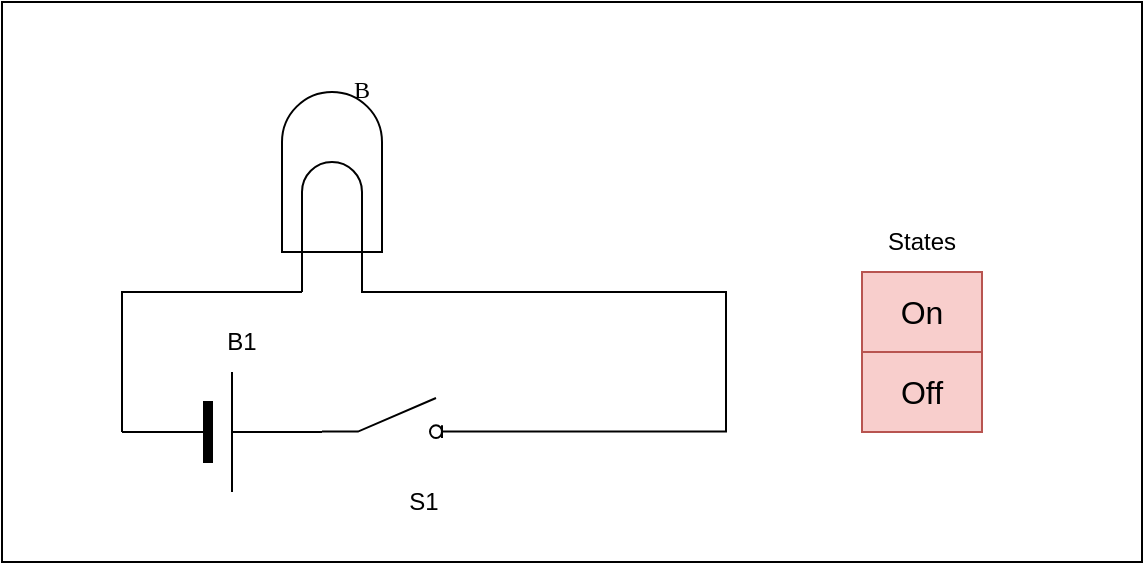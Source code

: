 <mxfile version="24.7.7" pages="3">
  <diagram name="Single Switch" id="7e0a89b8-554c-2b80-1dc8-d5c74ca68de4">
    <mxGraphModel dx="1364" dy="749" grid="1" gridSize="10" guides="1" tooltips="1" connect="1" arrows="1" fold="1" page="1" pageScale="1" pageWidth="1100" pageHeight="850" background="none" math="0" shadow="0">
      <root>
        <mxCell id="0" />
        <mxCell id="1" parent="0" />
        <mxCell id="JuqN1-tc5hWd8AMc-UZk-3" value="" style="rounded=0;whiteSpace=wrap;html=1;" vertex="1" parent="1">
          <mxGeometry x="20" y="35" width="570" height="280" as="geometry" />
        </mxCell>
        <mxCell id="1cb643a89b7d889d-9" style="edgeStyle=orthogonalEdgeStyle;rounded=0;html=1;exitX=0;exitY=0.5;exitPerimeter=0;labelBackgroundColor=none;startArrow=none;startFill=0;startSize=5;endArrow=none;endFill=0;endSize=5;jettySize=auto;orthogonalLoop=1;strokeWidth=1;fontFamily=Verdana;fontSize=12" parent="1" edge="1">
          <mxGeometry relative="1" as="geometry">
            <Array as="points">
              <mxPoint x="122" y="300" />
            </Array>
            <mxPoint x="162" y="300" as="sourcePoint" />
          </mxGeometry>
        </mxCell>
        <mxCell id="w1N_9cBPUNVzg40DGxFk-7" value="" style="group" parent="1" vertex="1" connectable="0">
          <mxGeometry x="80" y="70" width="302" height="210" as="geometry" />
        </mxCell>
        <mxCell id="1cb643a89b7d889d-8" style="edgeStyle=orthogonalEdgeStyle;rounded=0;html=1;entryX=0.2;entryY=1;entryPerimeter=0;labelBackgroundColor=none;startArrow=none;startFill=0;startSize=5;endArrow=none;endFill=0;endSize=5;jettySize=auto;orthogonalLoop=1;strokeWidth=1;fontFamily=Verdana;fontSize=12;entryDx=0;entryDy=0;" parent="w1N_9cBPUNVzg40DGxFk-7" target="w1N_9cBPUNVzg40DGxFk-1" edge="1">
          <mxGeometry relative="1" as="geometry">
            <mxPoint y="180" as="sourcePoint" />
            <mxPoint x="-68" y="180" as="targetPoint" />
            <Array as="points">
              <mxPoint y="110" />
              <mxPoint x="90" y="110" />
            </Array>
          </mxGeometry>
        </mxCell>
        <mxCell id="1cb643a89b7d889d-16" style="edgeStyle=orthogonalEdgeStyle;rounded=0;html=1;exitX=1;exitY=0.84;labelBackgroundColor=none;startArrow=none;startFill=0;startSize=5;endArrow=none;endFill=0;endSize=5;jettySize=auto;orthogonalLoop=1;strokeWidth=1;fontFamily=Verdana;fontSize=12;exitDx=0;exitDy=0;entryX=0.35;entryY=0.6;entryDx=0;entryDy=0;entryPerimeter=0;" parent="w1N_9cBPUNVzg40DGxFk-7" source="w1N_9cBPUNVzg40DGxFk-6" target="VuVPS5KJBOoQBnHny8Ev-1" edge="1">
          <mxGeometry relative="1" as="geometry">
            <mxPoint x="130" y="50" as="targetPoint" />
            <Array as="points">
              <mxPoint x="302" y="180" />
              <mxPoint x="302" y="110" />
              <mxPoint x="120" y="110" />
            </Array>
            <mxPoint x="212" y="180" as="sourcePoint" />
          </mxGeometry>
        </mxCell>
        <mxCell id="VuVPS5KJBOoQBnHny8Ev-1" value="B" style="shape=waypoint;sketch=0;fillStyle=solid;size=6;pointerEvents=1;points=[];fillColor=none;resizable=0;rotatable=0;perimeter=centerPerimeter;snapToPoint=1;verticalAlign=top;spacingBottom=0;spacingTop=-5;fontFamily=Verdana;fontSize=12;" parent="w1N_9cBPUNVzg40DGxFk-7" vertex="1">
          <mxGeometry x="100" width="40" height="40" as="geometry" />
        </mxCell>
        <mxCell id="w1N_9cBPUNVzg40DGxFk-1" value="" style="verticalLabelPosition=bottom;shadow=0;dashed=0;align=center;html=1;verticalAlign=top;shape=mxgraph.electrical.opto_electronics.lamp" parent="w1N_9cBPUNVzg40DGxFk-7" vertex="1">
          <mxGeometry x="80" y="10" width="50" height="100" as="geometry" />
        </mxCell>
        <mxCell id="w1N_9cBPUNVzg40DGxFk-5" value="" style="verticalLabelPosition=bottom;shadow=0;dashed=0;align=center;fillColor=strokeColor;html=1;verticalAlign=top;strokeWidth=1;shape=mxgraph.electrical.miscellaneous.monocell_battery;" parent="w1N_9cBPUNVzg40DGxFk-7" vertex="1">
          <mxGeometry y="150" width="100" height="60" as="geometry" />
        </mxCell>
        <mxCell id="w1N_9cBPUNVzg40DGxFk-6" value="" style="html=1;shape=mxgraph.electrical.electro-mechanical.switchDisconnector;aspect=fixed;elSwitchState=off;" parent="w1N_9cBPUNVzg40DGxFk-7" vertex="1">
          <mxGeometry x="100" y="163" width="75" height="20" as="geometry" />
        </mxCell>
        <mxCell id="JuqN1-tc5hWd8AMc-UZk-2" value="B1" style="text;html=1;align=center;verticalAlign=middle;whiteSpace=wrap;rounded=0;" vertex="1" parent="w1N_9cBPUNVzg40DGxFk-7">
          <mxGeometry x="30" y="120" width="60" height="30" as="geometry" />
        </mxCell>
        <mxCell id="knKjm6veX-WqqxF-mtK1-1" value="" style="shape=table;startSize=0;container=1;collapsible=0;childLayout=tableLayout;fontSize=16;fillColor=#f8cecc;strokeColor=#b85450;" parent="1" vertex="1">
          <mxGeometry x="450" y="170" width="60" height="80" as="geometry" />
        </mxCell>
        <mxCell id="knKjm6veX-WqqxF-mtK1-2" value="" style="shape=tableRow;horizontal=0;startSize=0;swimlaneHead=0;swimlaneBody=0;strokeColor=inherit;top=0;left=0;bottom=0;right=0;collapsible=0;dropTarget=0;fillColor=none;points=[[0,0.5],[1,0.5]];portConstraint=eastwest;fontSize=16;" parent="knKjm6veX-WqqxF-mtK1-1" vertex="1">
          <mxGeometry width="60" height="40" as="geometry" />
        </mxCell>
        <mxCell id="knKjm6veX-WqqxF-mtK1-3" value="On" style="shape=partialRectangle;html=1;whiteSpace=wrap;connectable=0;strokeColor=inherit;overflow=hidden;fillColor=none;top=0;left=0;bottom=0;right=0;pointerEvents=1;fontSize=16;" parent="knKjm6veX-WqqxF-mtK1-2" vertex="1">
          <mxGeometry width="60" height="40" as="geometry">
            <mxRectangle width="60" height="40" as="alternateBounds" />
          </mxGeometry>
        </mxCell>
        <mxCell id="knKjm6veX-WqqxF-mtK1-6" value="" style="shape=tableRow;horizontal=0;startSize=0;swimlaneHead=0;swimlaneBody=0;strokeColor=inherit;top=0;left=0;bottom=0;right=0;collapsible=0;dropTarget=0;fillColor=none;points=[[0,0.5],[1,0.5]];portConstraint=eastwest;fontSize=16;" parent="knKjm6veX-WqqxF-mtK1-1" vertex="1">
          <mxGeometry y="40" width="60" height="40" as="geometry" />
        </mxCell>
        <mxCell id="knKjm6veX-WqqxF-mtK1-7" value="Off" style="shape=partialRectangle;html=1;whiteSpace=wrap;connectable=0;strokeColor=inherit;overflow=hidden;fillColor=none;top=0;left=0;bottom=0;right=0;pointerEvents=1;fontSize=16;" parent="knKjm6veX-WqqxF-mtK1-6" vertex="1">
          <mxGeometry width="60" height="40" as="geometry">
            <mxRectangle width="60" height="40" as="alternateBounds" />
          </mxGeometry>
        </mxCell>
        <mxCell id="JuqN1-tc5hWd8AMc-UZk-1" value="S1" style="text;html=1;align=center;verticalAlign=middle;whiteSpace=wrap;rounded=0;" vertex="1" parent="1">
          <mxGeometry x="201" y="270" width="60" height="30" as="geometry" />
        </mxCell>
        <mxCell id="JuqN1-tc5hWd8AMc-UZk-5" value="States" style="text;html=1;align=center;verticalAlign=middle;whiteSpace=wrap;rounded=0;" vertex="1" parent="1">
          <mxGeometry x="450" y="140" width="60" height="30" as="geometry" />
        </mxCell>
      </root>
    </mxGraphModel>
  </diagram>
  <diagram id="LPmP76FCevJ3CSzGifrW" name="Two Switches">
    <mxGraphModel dx="1364" dy="749" grid="1" gridSize="10" guides="1" tooltips="1" connect="1" arrows="1" fold="1" page="1" pageScale="1" pageWidth="827" pageHeight="1169" math="0" shadow="0">
      <root>
        <mxCell id="0" />
        <mxCell id="1" parent="0" />
        <mxCell id="HzK6njmmQslT_9tTABms-1" value="" style="rounded=0;whiteSpace=wrap;html=1;" vertex="1" parent="1">
          <mxGeometry x="10" y="15" width="650" height="505" as="geometry" />
        </mxCell>
        <mxCell id="1u2mS0d375I2rPMw-BZF-1" value="" style="group" parent="1" vertex="1" connectable="0">
          <mxGeometry x="110" y="40" width="302" height="220" as="geometry" />
        </mxCell>
        <mxCell id="1u2mS0d375I2rPMw-BZF-2" style="edgeStyle=orthogonalEdgeStyle;rounded=0;html=1;entryX=0.2;entryY=1;entryPerimeter=0;labelBackgroundColor=none;startArrow=none;startFill=0;startSize=5;endArrow=none;endFill=0;endSize=5;jettySize=auto;orthogonalLoop=1;strokeWidth=1;fontFamily=Verdana;fontSize=12;entryDx=0;entryDy=0;" parent="1u2mS0d375I2rPMw-BZF-1" target="1u2mS0d375I2rPMw-BZF-5" edge="1">
          <mxGeometry relative="1" as="geometry">
            <mxPoint y="180" as="sourcePoint" />
            <mxPoint x="-68" y="180" as="targetPoint" />
            <Array as="points">
              <mxPoint y="110" />
              <mxPoint x="90" y="110" />
            </Array>
          </mxGeometry>
        </mxCell>
        <mxCell id="1u2mS0d375I2rPMw-BZF-3" style="edgeStyle=orthogonalEdgeStyle;rounded=0;html=1;exitX=1;exitY=0.84;labelBackgroundColor=none;startArrow=none;startFill=0;startSize=5;endArrow=none;endFill=0;endSize=5;jettySize=auto;orthogonalLoop=1;strokeWidth=1;fontFamily=Verdana;fontSize=12;exitDx=0;exitDy=0;entryX=0.35;entryY=0.6;entryDx=0;entryDy=0;entryPerimeter=0;" parent="1u2mS0d375I2rPMw-BZF-1" source="1u2mS0d375I2rPMw-BZF-7" target="1u2mS0d375I2rPMw-BZF-4" edge="1">
          <mxGeometry relative="1" as="geometry">
            <mxPoint x="130" y="50" as="targetPoint" />
            <Array as="points">
              <mxPoint x="302" y="180" />
              <mxPoint x="302" y="110" />
              <mxPoint x="120" y="110" />
            </Array>
            <mxPoint x="212" y="180" as="sourcePoint" />
          </mxGeometry>
        </mxCell>
        <mxCell id="1u2mS0d375I2rPMw-BZF-4" value="B" style="shape=waypoint;sketch=0;fillStyle=solid;size=6;pointerEvents=1;points=[];fillColor=none;resizable=0;rotatable=0;perimeter=centerPerimeter;snapToPoint=1;verticalAlign=top;spacingBottom=0;spacingTop=-5;fontFamily=Verdana;fontSize=12;" parent="1u2mS0d375I2rPMw-BZF-1" vertex="1">
          <mxGeometry x="100" width="40" height="40" as="geometry" />
        </mxCell>
        <mxCell id="1u2mS0d375I2rPMw-BZF-5" value="" style="verticalLabelPosition=bottom;shadow=0;dashed=0;align=center;html=1;verticalAlign=top;shape=mxgraph.electrical.opto_electronics.lamp" parent="1u2mS0d375I2rPMw-BZF-1" vertex="1">
          <mxGeometry x="80" y="10" width="50" height="100" as="geometry" />
        </mxCell>
        <mxCell id="1u2mS0d375I2rPMw-BZF-6" value="" style="verticalLabelPosition=bottom;shadow=0;dashed=0;align=center;fillColor=strokeColor;html=1;verticalAlign=top;strokeWidth=1;shape=mxgraph.electrical.miscellaneous.monocell_battery;" parent="1u2mS0d375I2rPMw-BZF-1" vertex="1">
          <mxGeometry y="150" width="100" height="60" as="geometry" />
        </mxCell>
        <mxCell id="1u2mS0d375I2rPMw-BZF-7" value="" style="html=1;shape=mxgraph.electrical.electro-mechanical.switchDisconnector;aspect=fixed;elSwitchState=off;" parent="1u2mS0d375I2rPMw-BZF-1" vertex="1">
          <mxGeometry x="100" y="163" width="75" height="20" as="geometry" />
        </mxCell>
        <mxCell id="uK4EFx1OJll7b6uS7ZlT-1" value="S1" style="text;html=1;align=center;verticalAlign=middle;whiteSpace=wrap;rounded=0;" vertex="1" parent="1u2mS0d375I2rPMw-BZF-1">
          <mxGeometry x="121" y="190" width="60" height="30" as="geometry" />
        </mxCell>
        <mxCell id="uK4EFx1OJll7b6uS7ZlT-4" value="B3" style="text;html=1;align=center;verticalAlign=middle;whiteSpace=wrap;rounded=0;" vertex="1" parent="1u2mS0d375I2rPMw-BZF-1">
          <mxGeometry x="10" y="130" width="60" height="30" as="geometry" />
        </mxCell>
        <mxCell id="1u2mS0d375I2rPMw-BZF-8" value="" style="group" parent="1" vertex="1" connectable="0">
          <mxGeometry x="110" y="280" width="302" height="230" as="geometry" />
        </mxCell>
        <mxCell id="1u2mS0d375I2rPMw-BZF-9" style="edgeStyle=orthogonalEdgeStyle;rounded=0;html=1;entryX=0.2;entryY=1;entryPerimeter=0;labelBackgroundColor=none;startArrow=none;startFill=0;startSize=5;endArrow=none;endFill=0;endSize=5;jettySize=auto;orthogonalLoop=1;strokeWidth=1;fontFamily=Verdana;fontSize=12;entryDx=0;entryDy=0;" parent="1u2mS0d375I2rPMw-BZF-8" target="1u2mS0d375I2rPMw-BZF-12" edge="1">
          <mxGeometry relative="1" as="geometry">
            <mxPoint y="180" as="sourcePoint" />
            <mxPoint x="-68" y="180" as="targetPoint" />
            <Array as="points">
              <mxPoint y="110" />
              <mxPoint x="90" y="110" />
            </Array>
          </mxGeometry>
        </mxCell>
        <mxCell id="1u2mS0d375I2rPMw-BZF-10" style="edgeStyle=orthogonalEdgeStyle;rounded=0;html=1;exitX=1;exitY=0.84;labelBackgroundColor=none;startArrow=none;startFill=0;startSize=5;endArrow=none;endFill=0;endSize=5;jettySize=auto;orthogonalLoop=1;strokeWidth=1;fontFamily=Verdana;fontSize=12;exitDx=0;exitDy=0;entryX=0.35;entryY=0.6;entryDx=0;entryDy=0;entryPerimeter=0;" parent="1u2mS0d375I2rPMw-BZF-8" source="1u2mS0d375I2rPMw-BZF-14" target="1u2mS0d375I2rPMw-BZF-11" edge="1">
          <mxGeometry relative="1" as="geometry">
            <mxPoint x="130" y="50" as="targetPoint" />
            <Array as="points">
              <mxPoint x="302" y="180" />
              <mxPoint x="302" y="110" />
              <mxPoint x="120" y="110" />
            </Array>
            <mxPoint x="212" y="180" as="sourcePoint" />
          </mxGeometry>
        </mxCell>
        <mxCell id="1u2mS0d375I2rPMw-BZF-11" value="B" style="shape=waypoint;sketch=0;fillStyle=solid;size=6;pointerEvents=1;points=[];fillColor=none;resizable=0;rotatable=0;perimeter=centerPerimeter;snapToPoint=1;verticalAlign=top;spacingBottom=0;spacingTop=-5;fontFamily=Verdana;fontSize=12;" parent="1u2mS0d375I2rPMw-BZF-8" vertex="1">
          <mxGeometry x="100" width="40" height="40" as="geometry" />
        </mxCell>
        <mxCell id="1u2mS0d375I2rPMw-BZF-12" value="" style="verticalLabelPosition=bottom;shadow=0;dashed=0;align=center;html=1;verticalAlign=top;shape=mxgraph.electrical.opto_electronics.lamp" parent="1u2mS0d375I2rPMw-BZF-8" vertex="1">
          <mxGeometry x="80" y="10" width="50" height="100" as="geometry" />
        </mxCell>
        <mxCell id="1u2mS0d375I2rPMw-BZF-13" value="" style="verticalLabelPosition=bottom;shadow=0;dashed=0;align=center;fillColor=strokeColor;html=1;verticalAlign=top;strokeWidth=1;shape=mxgraph.electrical.miscellaneous.monocell_battery;" parent="1u2mS0d375I2rPMw-BZF-8" vertex="1">
          <mxGeometry y="150" width="100" height="60" as="geometry" />
        </mxCell>
        <mxCell id="1u2mS0d375I2rPMw-BZF-14" value="" style="html=1;shape=mxgraph.electrical.electro-mechanical.switchDisconnector;aspect=fixed;elSwitchState=off;" parent="1u2mS0d375I2rPMw-BZF-8" vertex="1">
          <mxGeometry x="100" y="163" width="75" height="20" as="geometry" />
        </mxCell>
        <mxCell id="uK4EFx1OJll7b6uS7ZlT-2" value="S2" style="text;html=1;align=center;verticalAlign=middle;whiteSpace=wrap;rounded=0;" vertex="1" parent="1u2mS0d375I2rPMw-BZF-8">
          <mxGeometry x="121" y="200" width="60" height="30" as="geometry" />
        </mxCell>
        <mxCell id="uK4EFx1OJll7b6uS7ZlT-3" value="B2" style="text;html=1;align=center;verticalAlign=middle;whiteSpace=wrap;rounded=0;" vertex="1" parent="1u2mS0d375I2rPMw-BZF-8">
          <mxGeometry x="10" y="133" width="60" height="30" as="geometry" />
        </mxCell>
        <mxCell id="AaXv5agTxk5Odt4K2NQX-1" value="" style="shape=tableRow;horizontal=0;startSize=0;swimlaneHead=0;swimlaneBody=0;strokeColor=inherit;top=0;left=0;bottom=0;right=0;collapsible=0;dropTarget=0;fillColor=none;points=[[0,0.5],[1,0.5]];portConstraint=eastwest;fontSize=16;" parent="1" vertex="1">
          <mxGeometry x="480" y="140" width="60" height="40" as="geometry" />
        </mxCell>
        <mxCell id="7gF5f8FH83O5Voc9p3aW-1" value="" style="shape=table;startSize=0;container=1;collapsible=0;childLayout=tableLayout;fontSize=16;fillColor=#f8cecc;strokeColor=#b85450;" parent="1" vertex="1">
          <mxGeometry x="460" y="205" width="120" height="200" as="geometry" />
        </mxCell>
        <mxCell id="7gF5f8FH83O5Voc9p3aW-8" style="shape=tableRow;horizontal=0;startSize=0;swimlaneHead=0;swimlaneBody=0;strokeColor=inherit;top=0;left=0;bottom=0;right=0;collapsible=0;dropTarget=0;fillColor=none;points=[[0,0.5],[1,0.5]];portConstraint=eastwest;fontSize=16;" parent="7gF5f8FH83O5Voc9p3aW-1" vertex="1">
          <mxGeometry width="120" height="40" as="geometry" />
        </mxCell>
        <mxCell id="7gF5f8FH83O5Voc9p3aW-9" value="S1" style="shape=partialRectangle;html=1;whiteSpace=wrap;connectable=0;strokeColor=inherit;overflow=hidden;fillColor=none;top=0;left=0;bottom=0;right=0;pointerEvents=1;fontSize=16;" parent="7gF5f8FH83O5Voc9p3aW-8" vertex="1">
          <mxGeometry width="60" height="40" as="geometry">
            <mxRectangle width="60" height="40" as="alternateBounds" />
          </mxGeometry>
        </mxCell>
        <mxCell id="7gF5f8FH83O5Voc9p3aW-10" value="S2" style="shape=partialRectangle;html=1;whiteSpace=wrap;connectable=0;strokeColor=inherit;overflow=hidden;fillColor=none;top=0;left=0;bottom=0;right=0;pointerEvents=1;fontSize=16;" parent="7gF5f8FH83O5Voc9p3aW-8" vertex="1">
          <mxGeometry x="60" width="60" height="40" as="geometry">
            <mxRectangle width="60" height="40" as="alternateBounds" />
          </mxGeometry>
        </mxCell>
        <mxCell id="7gF5f8FH83O5Voc9p3aW-2" value="" style="shape=tableRow;horizontal=0;startSize=0;swimlaneHead=0;swimlaneBody=0;strokeColor=inherit;top=0;left=0;bottom=0;right=0;collapsible=0;dropTarget=0;fillColor=none;points=[[0,0.5],[1,0.5]];portConstraint=eastwest;fontSize=16;" parent="7gF5f8FH83O5Voc9p3aW-1" vertex="1">
          <mxGeometry y="40" width="120" height="40" as="geometry" />
        </mxCell>
        <mxCell id="7gF5f8FH83O5Voc9p3aW-3" value="On" style="shape=partialRectangle;html=1;whiteSpace=wrap;connectable=0;strokeColor=inherit;overflow=hidden;fillColor=none;top=0;left=0;bottom=0;right=0;pointerEvents=1;fontSize=16;" parent="7gF5f8FH83O5Voc9p3aW-2" vertex="1">
          <mxGeometry width="60" height="40" as="geometry">
            <mxRectangle width="60" height="40" as="alternateBounds" />
          </mxGeometry>
        </mxCell>
        <mxCell id="7gF5f8FH83O5Voc9p3aW-6" value="On" style="shape=partialRectangle;html=1;whiteSpace=wrap;connectable=0;strokeColor=inherit;overflow=hidden;fillColor=none;top=0;left=0;bottom=0;right=0;pointerEvents=1;fontSize=16;" parent="7gF5f8FH83O5Voc9p3aW-2" vertex="1">
          <mxGeometry x="60" width="60" height="40" as="geometry">
            <mxRectangle width="60" height="40" as="alternateBounds" />
          </mxGeometry>
        </mxCell>
        <mxCell id="7gF5f8FH83O5Voc9p3aW-4" value="" style="shape=tableRow;horizontal=0;startSize=0;swimlaneHead=0;swimlaneBody=0;strokeColor=inherit;top=0;left=0;bottom=0;right=0;collapsible=0;dropTarget=0;fillColor=none;points=[[0,0.5],[1,0.5]];portConstraint=eastwest;fontSize=16;" parent="7gF5f8FH83O5Voc9p3aW-1" vertex="1">
          <mxGeometry y="80" width="120" height="40" as="geometry" />
        </mxCell>
        <mxCell id="7gF5f8FH83O5Voc9p3aW-5" value="Off" style="shape=partialRectangle;html=1;whiteSpace=wrap;connectable=0;strokeColor=inherit;overflow=hidden;fillColor=none;top=0;left=0;bottom=0;right=0;pointerEvents=1;fontSize=16;" parent="7gF5f8FH83O5Voc9p3aW-4" vertex="1">
          <mxGeometry width="60" height="40" as="geometry">
            <mxRectangle width="60" height="40" as="alternateBounds" />
          </mxGeometry>
        </mxCell>
        <mxCell id="7gF5f8FH83O5Voc9p3aW-7" value="On" style="shape=partialRectangle;html=1;whiteSpace=wrap;connectable=0;strokeColor=inherit;overflow=hidden;fillColor=none;top=0;left=0;bottom=0;right=0;pointerEvents=1;fontSize=16;" parent="7gF5f8FH83O5Voc9p3aW-4" vertex="1">
          <mxGeometry x="60" width="60" height="40" as="geometry">
            <mxRectangle width="60" height="40" as="alternateBounds" />
          </mxGeometry>
        </mxCell>
        <mxCell id="7gF5f8FH83O5Voc9p3aW-14" style="shape=tableRow;horizontal=0;startSize=0;swimlaneHead=0;swimlaneBody=0;strokeColor=inherit;top=0;left=0;bottom=0;right=0;collapsible=0;dropTarget=0;fillColor=none;points=[[0,0.5],[1,0.5]];portConstraint=eastwest;fontSize=16;" parent="7gF5f8FH83O5Voc9p3aW-1" vertex="1">
          <mxGeometry y="120" width="120" height="40" as="geometry" />
        </mxCell>
        <mxCell id="7gF5f8FH83O5Voc9p3aW-15" value="Off" style="shape=partialRectangle;html=1;whiteSpace=wrap;connectable=0;strokeColor=inherit;overflow=hidden;fillColor=none;top=0;left=0;bottom=0;right=0;pointerEvents=1;fontSize=16;" parent="7gF5f8FH83O5Voc9p3aW-14" vertex="1">
          <mxGeometry width="60" height="40" as="geometry">
            <mxRectangle width="60" height="40" as="alternateBounds" />
          </mxGeometry>
        </mxCell>
        <mxCell id="7gF5f8FH83O5Voc9p3aW-16" value="Off" style="shape=partialRectangle;html=1;whiteSpace=wrap;connectable=0;strokeColor=inherit;overflow=hidden;fillColor=none;top=0;left=0;bottom=0;right=0;pointerEvents=1;fontSize=16;" parent="7gF5f8FH83O5Voc9p3aW-14" vertex="1">
          <mxGeometry x="60" width="60" height="40" as="geometry">
            <mxRectangle width="60" height="40" as="alternateBounds" />
          </mxGeometry>
        </mxCell>
        <mxCell id="7gF5f8FH83O5Voc9p3aW-11" style="shape=tableRow;horizontal=0;startSize=0;swimlaneHead=0;swimlaneBody=0;strokeColor=inherit;top=0;left=0;bottom=0;right=0;collapsible=0;dropTarget=0;fillColor=none;points=[[0,0.5],[1,0.5]];portConstraint=eastwest;fontSize=16;" parent="7gF5f8FH83O5Voc9p3aW-1" vertex="1">
          <mxGeometry y="160" width="120" height="40" as="geometry" />
        </mxCell>
        <mxCell id="7gF5f8FH83O5Voc9p3aW-12" value="On" style="shape=partialRectangle;html=1;whiteSpace=wrap;connectable=0;strokeColor=inherit;overflow=hidden;fillColor=none;top=0;left=0;bottom=0;right=0;pointerEvents=1;fontSize=16;" parent="7gF5f8FH83O5Voc9p3aW-11" vertex="1">
          <mxGeometry width="60" height="40" as="geometry">
            <mxRectangle width="60" height="40" as="alternateBounds" />
          </mxGeometry>
        </mxCell>
        <mxCell id="7gF5f8FH83O5Voc9p3aW-13" value="Off" style="shape=partialRectangle;html=1;whiteSpace=wrap;connectable=0;strokeColor=inherit;overflow=hidden;fillColor=none;top=0;left=0;bottom=0;right=0;pointerEvents=1;fontSize=16;" parent="7gF5f8FH83O5Voc9p3aW-11" vertex="1">
          <mxGeometry x="60" width="60" height="40" as="geometry">
            <mxRectangle width="60" height="40" as="alternateBounds" />
          </mxGeometry>
        </mxCell>
        <mxCell id="3NPI-LnKbkCHpiGyo6lj-1" value="States" style="text;html=1;align=center;verticalAlign=middle;whiteSpace=wrap;rounded=0;" vertex="1" parent="1">
          <mxGeometry x="488" y="170" width="60" height="30" as="geometry" />
        </mxCell>
      </root>
    </mxGraphModel>
  </diagram>
  <diagram id="8Rn_Feq87v-YjZnGFrxx" name="Three Switches">
    <mxGraphModel dx="969" dy="749" grid="1" gridSize="10" guides="1" tooltips="1" connect="1" arrows="1" fold="1" page="1" pageScale="1" pageWidth="827" pageHeight="1169" math="0" shadow="0">
      <root>
        <mxCell id="0" />
        <mxCell id="1" parent="0" />
        <mxCell id="IU5hKLv2gYpgTDz7zATQ-1" value="" style="group" vertex="1" connectable="0" parent="1">
          <mxGeometry x="30" y="40" width="302" height="210" as="geometry" />
        </mxCell>
        <mxCell id="IU5hKLv2gYpgTDz7zATQ-2" style="edgeStyle=orthogonalEdgeStyle;rounded=0;html=1;entryX=0.2;entryY=1;entryPerimeter=0;labelBackgroundColor=none;startArrow=none;startFill=0;startSize=5;endArrow=none;endFill=0;endSize=5;jettySize=auto;orthogonalLoop=1;strokeWidth=1;fontFamily=Verdana;fontSize=12;entryDx=0;entryDy=0;" edge="1" parent="IU5hKLv2gYpgTDz7zATQ-1" target="IU5hKLv2gYpgTDz7zATQ-5">
          <mxGeometry relative="1" as="geometry">
            <mxPoint y="180" as="sourcePoint" />
            <mxPoint x="-68" y="180" as="targetPoint" />
            <Array as="points">
              <mxPoint y="110" />
              <mxPoint x="90" y="110" />
            </Array>
          </mxGeometry>
        </mxCell>
        <mxCell id="IU5hKLv2gYpgTDz7zATQ-3" style="edgeStyle=orthogonalEdgeStyle;rounded=0;html=1;exitX=1;exitY=0.84;labelBackgroundColor=none;startArrow=none;startFill=0;startSize=5;endArrow=none;endFill=0;endSize=5;jettySize=auto;orthogonalLoop=1;strokeWidth=1;fontFamily=Verdana;fontSize=12;exitDx=0;exitDy=0;entryX=0.35;entryY=0.6;entryDx=0;entryDy=0;entryPerimeter=0;" edge="1" parent="IU5hKLv2gYpgTDz7zATQ-1" source="IU5hKLv2gYpgTDz7zATQ-7" target="IU5hKLv2gYpgTDz7zATQ-4">
          <mxGeometry relative="1" as="geometry">
            <mxPoint x="130" y="50" as="targetPoint" />
            <Array as="points">
              <mxPoint x="302" y="180" />
              <mxPoint x="302" y="110" />
              <mxPoint x="120" y="110" />
            </Array>
            <mxPoint x="212" y="180" as="sourcePoint" />
          </mxGeometry>
        </mxCell>
        <mxCell id="IU5hKLv2gYpgTDz7zATQ-4" value="B" style="shape=waypoint;sketch=0;fillStyle=solid;size=6;pointerEvents=1;points=[];fillColor=none;resizable=0;rotatable=0;perimeter=centerPerimeter;snapToPoint=1;verticalAlign=top;spacingBottom=0;spacingTop=-5;fontFamily=Verdana;fontSize=12;" vertex="1" parent="IU5hKLv2gYpgTDz7zATQ-1">
          <mxGeometry x="100" width="40" height="40" as="geometry" />
        </mxCell>
        <mxCell id="IU5hKLv2gYpgTDz7zATQ-5" value="" style="verticalLabelPosition=bottom;shadow=0;dashed=0;align=center;html=1;verticalAlign=top;shape=mxgraph.electrical.opto_electronics.lamp" vertex="1" parent="IU5hKLv2gYpgTDz7zATQ-1">
          <mxGeometry x="80" y="10" width="50" height="100" as="geometry" />
        </mxCell>
        <mxCell id="IU5hKLv2gYpgTDz7zATQ-6" value="" style="verticalLabelPosition=bottom;shadow=0;dashed=0;align=center;fillColor=strokeColor;html=1;verticalAlign=top;strokeWidth=1;shape=mxgraph.electrical.miscellaneous.monocell_battery;" vertex="1" parent="IU5hKLv2gYpgTDz7zATQ-1">
          <mxGeometry y="150" width="100" height="60" as="geometry" />
        </mxCell>
        <mxCell id="IU5hKLv2gYpgTDz7zATQ-7" value="" style="html=1;shape=mxgraph.electrical.electro-mechanical.switchDisconnector;aspect=fixed;elSwitchState=off;" vertex="1" parent="IU5hKLv2gYpgTDz7zATQ-1">
          <mxGeometry x="100" y="163" width="75" height="20" as="geometry" />
        </mxCell>
        <mxCell id="IU5hKLv2gYpgTDz7zATQ-8" value="" style="group" vertex="1" connectable="0" parent="1">
          <mxGeometry x="30" y="280" width="302" height="210" as="geometry" />
        </mxCell>
        <mxCell id="IU5hKLv2gYpgTDz7zATQ-9" style="edgeStyle=orthogonalEdgeStyle;rounded=0;html=1;entryX=0.2;entryY=1;entryPerimeter=0;labelBackgroundColor=none;startArrow=none;startFill=0;startSize=5;endArrow=none;endFill=0;endSize=5;jettySize=auto;orthogonalLoop=1;strokeWidth=1;fontFamily=Verdana;fontSize=12;entryDx=0;entryDy=0;" edge="1" parent="IU5hKLv2gYpgTDz7zATQ-8" target="IU5hKLv2gYpgTDz7zATQ-12">
          <mxGeometry relative="1" as="geometry">
            <mxPoint y="180" as="sourcePoint" />
            <mxPoint x="-68" y="180" as="targetPoint" />
            <Array as="points">
              <mxPoint y="110" />
              <mxPoint x="90" y="110" />
            </Array>
          </mxGeometry>
        </mxCell>
        <mxCell id="IU5hKLv2gYpgTDz7zATQ-10" style="edgeStyle=orthogonalEdgeStyle;rounded=0;html=1;exitX=1;exitY=0.84;labelBackgroundColor=none;startArrow=none;startFill=0;startSize=5;endArrow=none;endFill=0;endSize=5;jettySize=auto;orthogonalLoop=1;strokeWidth=1;fontFamily=Verdana;fontSize=12;exitDx=0;exitDy=0;entryX=0.35;entryY=0.6;entryDx=0;entryDy=0;entryPerimeter=0;" edge="1" parent="IU5hKLv2gYpgTDz7zATQ-8" source="IU5hKLv2gYpgTDz7zATQ-14" target="IU5hKLv2gYpgTDz7zATQ-11">
          <mxGeometry relative="1" as="geometry">
            <mxPoint x="130" y="50" as="targetPoint" />
            <Array as="points">
              <mxPoint x="302" y="180" />
              <mxPoint x="302" y="110" />
              <mxPoint x="120" y="110" />
            </Array>
            <mxPoint x="212" y="180" as="sourcePoint" />
          </mxGeometry>
        </mxCell>
        <mxCell id="IU5hKLv2gYpgTDz7zATQ-11" value="B" style="shape=waypoint;sketch=0;fillStyle=solid;size=6;pointerEvents=1;points=[];fillColor=none;resizable=0;rotatable=0;perimeter=centerPerimeter;snapToPoint=1;verticalAlign=top;spacingBottom=0;spacingTop=-5;fontFamily=Verdana;fontSize=12;" vertex="1" parent="IU5hKLv2gYpgTDz7zATQ-8">
          <mxGeometry x="100" width="40" height="40" as="geometry" />
        </mxCell>
        <mxCell id="IU5hKLv2gYpgTDz7zATQ-12" value="" style="verticalLabelPosition=bottom;shadow=0;dashed=0;align=center;html=1;verticalAlign=top;shape=mxgraph.electrical.opto_electronics.lamp" vertex="1" parent="IU5hKLv2gYpgTDz7zATQ-8">
          <mxGeometry x="80" y="10" width="50" height="100" as="geometry" />
        </mxCell>
        <mxCell id="IU5hKLv2gYpgTDz7zATQ-13" value="" style="verticalLabelPosition=bottom;shadow=0;dashed=0;align=center;fillColor=strokeColor;html=1;verticalAlign=top;strokeWidth=1;shape=mxgraph.electrical.miscellaneous.monocell_battery;" vertex="1" parent="IU5hKLv2gYpgTDz7zATQ-8">
          <mxGeometry y="150" width="100" height="60" as="geometry" />
        </mxCell>
        <mxCell id="IU5hKLv2gYpgTDz7zATQ-14" value="" style="html=1;shape=mxgraph.electrical.electro-mechanical.switchDisconnector;aspect=fixed;elSwitchState=off;" vertex="1" parent="IU5hKLv2gYpgTDz7zATQ-8">
          <mxGeometry x="100" y="163" width="75" height="20" as="geometry" />
        </mxCell>
        <mxCell id="IU5hKLv2gYpgTDz7zATQ-15" value="" style="shape=tableRow;horizontal=0;startSize=0;swimlaneHead=0;swimlaneBody=0;strokeColor=inherit;top=0;left=0;bottom=0;right=0;collapsible=0;dropTarget=0;fillColor=none;points=[[0,0.5],[1,0.5]];portConstraint=eastwest;fontSize=16;" vertex="1" parent="1">
          <mxGeometry x="400" y="140" width="60" height="40" as="geometry" />
        </mxCell>
        <mxCell id="IU5hKLv2gYpgTDz7zATQ-16" value="" style="shape=table;startSize=0;container=1;collapsible=0;childLayout=tableLayout;fontSize=16;fillColor=#f8cecc;strokeColor=#b85450;" vertex="1" parent="1">
          <mxGeometry x="440" y="205" width="180" height="360" as="geometry" />
        </mxCell>
        <mxCell id="IU5hKLv2gYpgTDz7zATQ-17" style="shape=tableRow;horizontal=0;startSize=0;swimlaneHead=0;swimlaneBody=0;strokeColor=inherit;top=0;left=0;bottom=0;right=0;collapsible=0;dropTarget=0;fillColor=none;points=[[0,0.5],[1,0.5]];portConstraint=eastwest;fontSize=16;" vertex="1" parent="IU5hKLv2gYpgTDz7zATQ-16">
          <mxGeometry width="180" height="40" as="geometry" />
        </mxCell>
        <mxCell id="IU5hKLv2gYpgTDz7zATQ-18" value="S1" style="shape=partialRectangle;html=1;whiteSpace=wrap;connectable=0;strokeColor=inherit;overflow=hidden;fillColor=none;top=0;left=0;bottom=0;right=0;pointerEvents=1;fontSize=16;" vertex="1" parent="IU5hKLv2gYpgTDz7zATQ-17">
          <mxGeometry width="60" height="40" as="geometry">
            <mxRectangle width="60" height="40" as="alternateBounds" />
          </mxGeometry>
        </mxCell>
        <mxCell id="IU5hKLv2gYpgTDz7zATQ-19" value="S2" style="shape=partialRectangle;html=1;whiteSpace=wrap;connectable=0;strokeColor=inherit;overflow=hidden;fillColor=none;top=0;left=0;bottom=0;right=0;pointerEvents=1;fontSize=16;" vertex="1" parent="IU5hKLv2gYpgTDz7zATQ-17">
          <mxGeometry x="60" width="60" height="40" as="geometry">
            <mxRectangle width="60" height="40" as="alternateBounds" />
          </mxGeometry>
        </mxCell>
        <mxCell id="IU5hKLv2gYpgTDz7zATQ-39" value="S3" style="shape=partialRectangle;html=1;whiteSpace=wrap;connectable=0;strokeColor=inherit;overflow=hidden;fillColor=none;top=0;left=0;bottom=0;right=0;pointerEvents=1;fontSize=16;" vertex="1" parent="IU5hKLv2gYpgTDz7zATQ-17">
          <mxGeometry x="120" width="60" height="40" as="geometry">
            <mxRectangle width="60" height="40" as="alternateBounds" />
          </mxGeometry>
        </mxCell>
        <mxCell id="IU5hKLv2gYpgTDz7zATQ-20" value="" style="shape=tableRow;horizontal=0;startSize=0;swimlaneHead=0;swimlaneBody=0;strokeColor=inherit;top=0;left=0;bottom=0;right=0;collapsible=0;dropTarget=0;fillColor=none;points=[[0,0.5],[1,0.5]];portConstraint=eastwest;fontSize=16;" vertex="1" parent="IU5hKLv2gYpgTDz7zATQ-16">
          <mxGeometry y="40" width="180" height="40" as="geometry" />
        </mxCell>
        <mxCell id="IU5hKLv2gYpgTDz7zATQ-21" value="On" style="shape=partialRectangle;html=1;whiteSpace=wrap;connectable=0;strokeColor=inherit;overflow=hidden;fillColor=none;top=0;left=0;bottom=0;right=0;pointerEvents=1;fontSize=16;" vertex="1" parent="IU5hKLv2gYpgTDz7zATQ-20">
          <mxGeometry width="60" height="40" as="geometry">
            <mxRectangle width="60" height="40" as="alternateBounds" />
          </mxGeometry>
        </mxCell>
        <mxCell id="IU5hKLv2gYpgTDz7zATQ-22" value="On" style="shape=partialRectangle;html=1;whiteSpace=wrap;connectable=0;strokeColor=inherit;overflow=hidden;fillColor=none;top=0;left=0;bottom=0;right=0;pointerEvents=1;fontSize=16;" vertex="1" parent="IU5hKLv2gYpgTDz7zATQ-20">
          <mxGeometry x="60" width="60" height="40" as="geometry">
            <mxRectangle width="60" height="40" as="alternateBounds" />
          </mxGeometry>
        </mxCell>
        <mxCell id="IU5hKLv2gYpgTDz7zATQ-40" value="On" style="shape=partialRectangle;html=1;whiteSpace=wrap;connectable=0;strokeColor=inherit;overflow=hidden;fillColor=none;top=0;left=0;bottom=0;right=0;pointerEvents=1;fontSize=16;" vertex="1" parent="IU5hKLv2gYpgTDz7zATQ-20">
          <mxGeometry x="120" width="60" height="40" as="geometry">
            <mxRectangle width="60" height="40" as="alternateBounds" />
          </mxGeometry>
        </mxCell>
        <mxCell id="IU5hKLv2gYpgTDz7zATQ-23" value="" style="shape=tableRow;horizontal=0;startSize=0;swimlaneHead=0;swimlaneBody=0;strokeColor=inherit;top=0;left=0;bottom=0;right=0;collapsible=0;dropTarget=0;fillColor=none;points=[[0,0.5],[1,0.5]];portConstraint=eastwest;fontSize=16;" vertex="1" parent="IU5hKLv2gYpgTDz7zATQ-16">
          <mxGeometry y="80" width="180" height="40" as="geometry" />
        </mxCell>
        <mxCell id="IU5hKLv2gYpgTDz7zATQ-24" value="Off" style="shape=partialRectangle;html=1;whiteSpace=wrap;connectable=0;strokeColor=inherit;overflow=hidden;fillColor=none;top=0;left=0;bottom=0;right=0;pointerEvents=1;fontSize=16;" vertex="1" parent="IU5hKLv2gYpgTDz7zATQ-23">
          <mxGeometry width="60" height="40" as="geometry">
            <mxRectangle width="60" height="40" as="alternateBounds" />
          </mxGeometry>
        </mxCell>
        <mxCell id="IU5hKLv2gYpgTDz7zATQ-25" value="On" style="shape=partialRectangle;html=1;whiteSpace=wrap;connectable=0;strokeColor=inherit;overflow=hidden;fillColor=none;top=0;left=0;bottom=0;right=0;pointerEvents=1;fontSize=16;" vertex="1" parent="IU5hKLv2gYpgTDz7zATQ-23">
          <mxGeometry x="60" width="60" height="40" as="geometry">
            <mxRectangle width="60" height="40" as="alternateBounds" />
          </mxGeometry>
        </mxCell>
        <mxCell id="IU5hKLv2gYpgTDz7zATQ-41" value="On" style="shape=partialRectangle;html=1;whiteSpace=wrap;connectable=0;strokeColor=inherit;overflow=hidden;fillColor=none;top=0;left=0;bottom=0;right=0;pointerEvents=1;fontSize=16;" vertex="1" parent="IU5hKLv2gYpgTDz7zATQ-23">
          <mxGeometry x="120" width="60" height="40" as="geometry">
            <mxRectangle width="60" height="40" as="alternateBounds" />
          </mxGeometry>
        </mxCell>
        <mxCell id="IU5hKLv2gYpgTDz7zATQ-26" style="shape=tableRow;horizontal=0;startSize=0;swimlaneHead=0;swimlaneBody=0;strokeColor=inherit;top=0;left=0;bottom=0;right=0;collapsible=0;dropTarget=0;fillColor=none;points=[[0,0.5],[1,0.5]];portConstraint=eastwest;fontSize=16;" vertex="1" parent="IU5hKLv2gYpgTDz7zATQ-16">
          <mxGeometry y="120" width="180" height="40" as="geometry" />
        </mxCell>
        <mxCell id="IU5hKLv2gYpgTDz7zATQ-27" value="Off" style="shape=partialRectangle;html=1;whiteSpace=wrap;connectable=0;strokeColor=inherit;overflow=hidden;fillColor=none;top=0;left=0;bottom=0;right=0;pointerEvents=1;fontSize=16;" vertex="1" parent="IU5hKLv2gYpgTDz7zATQ-26">
          <mxGeometry width="60" height="40" as="geometry">
            <mxRectangle width="60" height="40" as="alternateBounds" />
          </mxGeometry>
        </mxCell>
        <mxCell id="IU5hKLv2gYpgTDz7zATQ-28" value="Off" style="shape=partialRectangle;html=1;whiteSpace=wrap;connectable=0;strokeColor=inherit;overflow=hidden;fillColor=none;top=0;left=0;bottom=0;right=0;pointerEvents=1;fontSize=16;" vertex="1" parent="IU5hKLv2gYpgTDz7zATQ-26">
          <mxGeometry x="60" width="60" height="40" as="geometry">
            <mxRectangle width="60" height="40" as="alternateBounds" />
          </mxGeometry>
        </mxCell>
        <mxCell id="IU5hKLv2gYpgTDz7zATQ-42" value="Off" style="shape=partialRectangle;html=1;whiteSpace=wrap;connectable=0;strokeColor=inherit;overflow=hidden;fillColor=none;top=0;left=0;bottom=0;right=0;pointerEvents=1;fontSize=16;" vertex="1" parent="IU5hKLv2gYpgTDz7zATQ-26">
          <mxGeometry x="120" width="60" height="40" as="geometry">
            <mxRectangle width="60" height="40" as="alternateBounds" />
          </mxGeometry>
        </mxCell>
        <mxCell id="IU5hKLv2gYpgTDz7zATQ-29" style="shape=tableRow;horizontal=0;startSize=0;swimlaneHead=0;swimlaneBody=0;strokeColor=inherit;top=0;left=0;bottom=0;right=0;collapsible=0;dropTarget=0;fillColor=none;points=[[0,0.5],[1,0.5]];portConstraint=eastwest;fontSize=16;" vertex="1" parent="IU5hKLv2gYpgTDz7zATQ-16">
          <mxGeometry y="160" width="180" height="40" as="geometry" />
        </mxCell>
        <mxCell id="IU5hKLv2gYpgTDz7zATQ-30" value="On" style="shape=partialRectangle;html=1;whiteSpace=wrap;connectable=0;strokeColor=inherit;overflow=hidden;fillColor=none;top=0;left=0;bottom=0;right=0;pointerEvents=1;fontSize=16;" vertex="1" parent="IU5hKLv2gYpgTDz7zATQ-29">
          <mxGeometry width="60" height="40" as="geometry">
            <mxRectangle width="60" height="40" as="alternateBounds" />
          </mxGeometry>
        </mxCell>
        <mxCell id="IU5hKLv2gYpgTDz7zATQ-31" value="Off" style="shape=partialRectangle;html=1;whiteSpace=wrap;connectable=0;strokeColor=inherit;overflow=hidden;fillColor=none;top=0;left=0;bottom=0;right=0;pointerEvents=1;fontSize=16;" vertex="1" parent="IU5hKLv2gYpgTDz7zATQ-29">
          <mxGeometry x="60" width="60" height="40" as="geometry">
            <mxRectangle width="60" height="40" as="alternateBounds" />
          </mxGeometry>
        </mxCell>
        <mxCell id="IU5hKLv2gYpgTDz7zATQ-43" value="Off" style="shape=partialRectangle;html=1;whiteSpace=wrap;connectable=0;strokeColor=inherit;overflow=hidden;fillColor=none;top=0;left=0;bottom=0;right=0;pointerEvents=1;fontSize=16;" vertex="1" parent="IU5hKLv2gYpgTDz7zATQ-29">
          <mxGeometry x="120" width="60" height="40" as="geometry">
            <mxRectangle width="60" height="40" as="alternateBounds" />
          </mxGeometry>
        </mxCell>
        <mxCell id="IU5hKLv2gYpgTDz7zATQ-44" style="shape=tableRow;horizontal=0;startSize=0;swimlaneHead=0;swimlaneBody=0;strokeColor=inherit;top=0;left=0;bottom=0;right=0;collapsible=0;dropTarget=0;fillColor=none;points=[[0,0.5],[1,0.5]];portConstraint=eastwest;fontSize=16;" vertex="1" parent="IU5hKLv2gYpgTDz7zATQ-16">
          <mxGeometry y="200" width="180" height="40" as="geometry" />
        </mxCell>
        <mxCell id="IU5hKLv2gYpgTDz7zATQ-45" value="On" style="shape=partialRectangle;html=1;whiteSpace=wrap;connectable=0;strokeColor=inherit;overflow=hidden;fillColor=none;top=0;left=0;bottom=0;right=0;pointerEvents=1;fontSize=16;" vertex="1" parent="IU5hKLv2gYpgTDz7zATQ-44">
          <mxGeometry width="60" height="40" as="geometry">
            <mxRectangle width="60" height="40" as="alternateBounds" />
          </mxGeometry>
        </mxCell>
        <mxCell id="IU5hKLv2gYpgTDz7zATQ-46" value="On" style="shape=partialRectangle;html=1;whiteSpace=wrap;connectable=0;strokeColor=inherit;overflow=hidden;fillColor=none;top=0;left=0;bottom=0;right=0;pointerEvents=1;fontSize=16;" vertex="1" parent="IU5hKLv2gYpgTDz7zATQ-44">
          <mxGeometry x="60" width="60" height="40" as="geometry">
            <mxRectangle width="60" height="40" as="alternateBounds" />
          </mxGeometry>
        </mxCell>
        <mxCell id="IU5hKLv2gYpgTDz7zATQ-47" value="Off" style="shape=partialRectangle;html=1;whiteSpace=wrap;connectable=0;strokeColor=inherit;overflow=hidden;fillColor=none;top=0;left=0;bottom=0;right=0;pointerEvents=1;fontSize=16;" vertex="1" parent="IU5hKLv2gYpgTDz7zATQ-44">
          <mxGeometry x="120" width="60" height="40" as="geometry">
            <mxRectangle width="60" height="40" as="alternateBounds" />
          </mxGeometry>
        </mxCell>
        <mxCell id="IU5hKLv2gYpgTDz7zATQ-48" style="shape=tableRow;horizontal=0;startSize=0;swimlaneHead=0;swimlaneBody=0;strokeColor=inherit;top=0;left=0;bottom=0;right=0;collapsible=0;dropTarget=0;fillColor=none;points=[[0,0.5],[1,0.5]];portConstraint=eastwest;fontSize=16;" vertex="1" parent="IU5hKLv2gYpgTDz7zATQ-16">
          <mxGeometry y="240" width="180" height="40" as="geometry" />
        </mxCell>
        <mxCell id="IU5hKLv2gYpgTDz7zATQ-49" value="On" style="shape=partialRectangle;html=1;whiteSpace=wrap;connectable=0;strokeColor=inherit;overflow=hidden;fillColor=none;top=0;left=0;bottom=0;right=0;pointerEvents=1;fontSize=16;" vertex="1" parent="IU5hKLv2gYpgTDz7zATQ-48">
          <mxGeometry width="60" height="40" as="geometry">
            <mxRectangle width="60" height="40" as="alternateBounds" />
          </mxGeometry>
        </mxCell>
        <mxCell id="IU5hKLv2gYpgTDz7zATQ-50" value="Off" style="shape=partialRectangle;html=1;whiteSpace=wrap;connectable=0;strokeColor=inherit;overflow=hidden;fillColor=none;top=0;left=0;bottom=0;right=0;pointerEvents=1;fontSize=16;" vertex="1" parent="IU5hKLv2gYpgTDz7zATQ-48">
          <mxGeometry x="60" width="60" height="40" as="geometry">
            <mxRectangle width="60" height="40" as="alternateBounds" />
          </mxGeometry>
        </mxCell>
        <mxCell id="IU5hKLv2gYpgTDz7zATQ-51" value="On" style="shape=partialRectangle;html=1;whiteSpace=wrap;connectable=0;strokeColor=inherit;overflow=hidden;fillColor=none;top=0;left=0;bottom=0;right=0;pointerEvents=1;fontSize=16;" vertex="1" parent="IU5hKLv2gYpgTDz7zATQ-48">
          <mxGeometry x="120" width="60" height="40" as="geometry">
            <mxRectangle width="60" height="40" as="alternateBounds" />
          </mxGeometry>
        </mxCell>
        <mxCell id="IU5hKLv2gYpgTDz7zATQ-52" style="shape=tableRow;horizontal=0;startSize=0;swimlaneHead=0;swimlaneBody=0;strokeColor=inherit;top=0;left=0;bottom=0;right=0;collapsible=0;dropTarget=0;fillColor=none;points=[[0,0.5],[1,0.5]];portConstraint=eastwest;fontSize=16;" vertex="1" parent="IU5hKLv2gYpgTDz7zATQ-16">
          <mxGeometry y="280" width="180" height="40" as="geometry" />
        </mxCell>
        <mxCell id="IU5hKLv2gYpgTDz7zATQ-53" value="Off" style="shape=partialRectangle;html=1;whiteSpace=wrap;connectable=0;strokeColor=inherit;overflow=hidden;fillColor=none;top=0;left=0;bottom=0;right=0;pointerEvents=1;fontSize=16;" vertex="1" parent="IU5hKLv2gYpgTDz7zATQ-52">
          <mxGeometry width="60" height="40" as="geometry">
            <mxRectangle width="60" height="40" as="alternateBounds" />
          </mxGeometry>
        </mxCell>
        <mxCell id="IU5hKLv2gYpgTDz7zATQ-54" value="Off" style="shape=partialRectangle;html=1;whiteSpace=wrap;connectable=0;strokeColor=inherit;overflow=hidden;fillColor=none;top=0;left=0;bottom=0;right=0;pointerEvents=1;fontSize=16;" vertex="1" parent="IU5hKLv2gYpgTDz7zATQ-52">
          <mxGeometry x="60" width="60" height="40" as="geometry">
            <mxRectangle width="60" height="40" as="alternateBounds" />
          </mxGeometry>
        </mxCell>
        <mxCell id="IU5hKLv2gYpgTDz7zATQ-55" value="On" style="shape=partialRectangle;html=1;whiteSpace=wrap;connectable=0;strokeColor=inherit;overflow=hidden;fillColor=none;top=0;left=0;bottom=0;right=0;pointerEvents=1;fontSize=16;" vertex="1" parent="IU5hKLv2gYpgTDz7zATQ-52">
          <mxGeometry x="120" width="60" height="40" as="geometry">
            <mxRectangle width="60" height="40" as="alternateBounds" />
          </mxGeometry>
        </mxCell>
        <mxCell id="IU5hKLv2gYpgTDz7zATQ-56" style="shape=tableRow;horizontal=0;startSize=0;swimlaneHead=0;swimlaneBody=0;strokeColor=inherit;top=0;left=0;bottom=0;right=0;collapsible=0;dropTarget=0;fillColor=none;points=[[0,0.5],[1,0.5]];portConstraint=eastwest;fontSize=16;" vertex="1" parent="IU5hKLv2gYpgTDz7zATQ-16">
          <mxGeometry y="320" width="180" height="40" as="geometry" />
        </mxCell>
        <mxCell id="IU5hKLv2gYpgTDz7zATQ-57" value="Off" style="shape=partialRectangle;html=1;whiteSpace=wrap;connectable=0;strokeColor=inherit;overflow=hidden;fillColor=none;top=0;left=0;bottom=0;right=0;pointerEvents=1;fontSize=16;" vertex="1" parent="IU5hKLv2gYpgTDz7zATQ-56">
          <mxGeometry width="60" height="40" as="geometry">
            <mxRectangle width="60" height="40" as="alternateBounds" />
          </mxGeometry>
        </mxCell>
        <mxCell id="IU5hKLv2gYpgTDz7zATQ-58" value="On" style="shape=partialRectangle;html=1;whiteSpace=wrap;connectable=0;strokeColor=inherit;overflow=hidden;fillColor=none;top=0;left=0;bottom=0;right=0;pointerEvents=1;fontSize=16;" vertex="1" parent="IU5hKLv2gYpgTDz7zATQ-56">
          <mxGeometry x="60" width="60" height="40" as="geometry">
            <mxRectangle width="60" height="40" as="alternateBounds" />
          </mxGeometry>
        </mxCell>
        <mxCell id="IU5hKLv2gYpgTDz7zATQ-59" value="Off" style="shape=partialRectangle;html=1;whiteSpace=wrap;connectable=0;strokeColor=inherit;overflow=hidden;fillColor=none;top=0;left=0;bottom=0;right=0;pointerEvents=1;fontSize=16;" vertex="1" parent="IU5hKLv2gYpgTDz7zATQ-56">
          <mxGeometry x="120" width="60" height="40" as="geometry">
            <mxRectangle width="60" height="40" as="alternateBounds" />
          </mxGeometry>
        </mxCell>
        <mxCell id="IU5hKLv2gYpgTDz7zATQ-32" value="" style="group" vertex="1" connectable="0" parent="1">
          <mxGeometry x="30" y="530" width="302" height="210" as="geometry" />
        </mxCell>
        <mxCell id="IU5hKLv2gYpgTDz7zATQ-33" style="edgeStyle=orthogonalEdgeStyle;rounded=0;html=1;entryX=0.2;entryY=1;entryPerimeter=0;labelBackgroundColor=none;startArrow=none;startFill=0;startSize=5;endArrow=none;endFill=0;endSize=5;jettySize=auto;orthogonalLoop=1;strokeWidth=1;fontFamily=Verdana;fontSize=12;entryDx=0;entryDy=0;" edge="1" parent="IU5hKLv2gYpgTDz7zATQ-32" target="IU5hKLv2gYpgTDz7zATQ-36">
          <mxGeometry relative="1" as="geometry">
            <mxPoint y="180" as="sourcePoint" />
            <mxPoint x="-68" y="180" as="targetPoint" />
            <Array as="points">
              <mxPoint y="110" />
              <mxPoint x="90" y="110" />
            </Array>
          </mxGeometry>
        </mxCell>
        <mxCell id="IU5hKLv2gYpgTDz7zATQ-34" style="edgeStyle=orthogonalEdgeStyle;rounded=0;html=1;exitX=1;exitY=0.84;labelBackgroundColor=none;startArrow=none;startFill=0;startSize=5;endArrow=none;endFill=0;endSize=5;jettySize=auto;orthogonalLoop=1;strokeWidth=1;fontFamily=Verdana;fontSize=12;exitDx=0;exitDy=0;entryX=0.35;entryY=0.6;entryDx=0;entryDy=0;entryPerimeter=0;" edge="1" parent="IU5hKLv2gYpgTDz7zATQ-32" source="IU5hKLv2gYpgTDz7zATQ-38" target="IU5hKLv2gYpgTDz7zATQ-35">
          <mxGeometry relative="1" as="geometry">
            <mxPoint x="130" y="50" as="targetPoint" />
            <Array as="points">
              <mxPoint x="302" y="180" />
              <mxPoint x="302" y="110" />
              <mxPoint x="120" y="110" />
            </Array>
            <mxPoint x="212" y="180" as="sourcePoint" />
          </mxGeometry>
        </mxCell>
        <mxCell id="IU5hKLv2gYpgTDz7zATQ-35" value="B" style="shape=waypoint;sketch=0;fillStyle=solid;size=6;pointerEvents=1;points=[];fillColor=none;resizable=0;rotatable=0;perimeter=centerPerimeter;snapToPoint=1;verticalAlign=top;spacingBottom=0;spacingTop=-5;fontFamily=Verdana;fontSize=12;" vertex="1" parent="IU5hKLv2gYpgTDz7zATQ-32">
          <mxGeometry x="100" width="40" height="40" as="geometry" />
        </mxCell>
        <mxCell id="IU5hKLv2gYpgTDz7zATQ-36" value="" style="verticalLabelPosition=bottom;shadow=0;dashed=0;align=center;html=1;verticalAlign=top;shape=mxgraph.electrical.opto_electronics.lamp" vertex="1" parent="IU5hKLv2gYpgTDz7zATQ-32">
          <mxGeometry x="80" y="10" width="50" height="100" as="geometry" />
        </mxCell>
        <mxCell id="IU5hKLv2gYpgTDz7zATQ-37" value="" style="verticalLabelPosition=bottom;shadow=0;dashed=0;align=center;fillColor=strokeColor;html=1;verticalAlign=top;strokeWidth=1;shape=mxgraph.electrical.miscellaneous.monocell_battery;" vertex="1" parent="IU5hKLv2gYpgTDz7zATQ-32">
          <mxGeometry y="150" width="100" height="60" as="geometry" />
        </mxCell>
        <mxCell id="IU5hKLv2gYpgTDz7zATQ-38" value="" style="html=1;shape=mxgraph.electrical.electro-mechanical.switchDisconnector;aspect=fixed;elSwitchState=off;" vertex="1" parent="IU5hKLv2gYpgTDz7zATQ-32">
          <mxGeometry x="100" y="163" width="75" height="20" as="geometry" />
        </mxCell>
      </root>
    </mxGraphModel>
  </diagram>
</mxfile>
